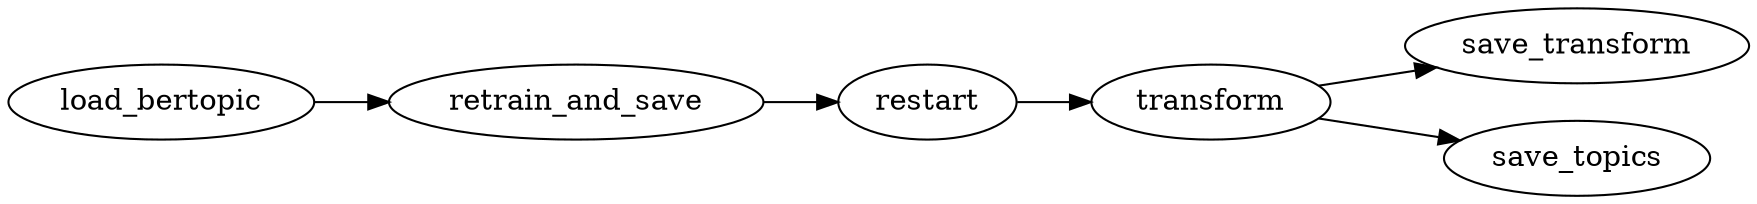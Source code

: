 digraph {
    rankdir=LR

    load_bertopic -> retrain_and_save
    retrain_and_save -> restart
    restart -> transform
    transform -> {save_transform, save_topics}
}